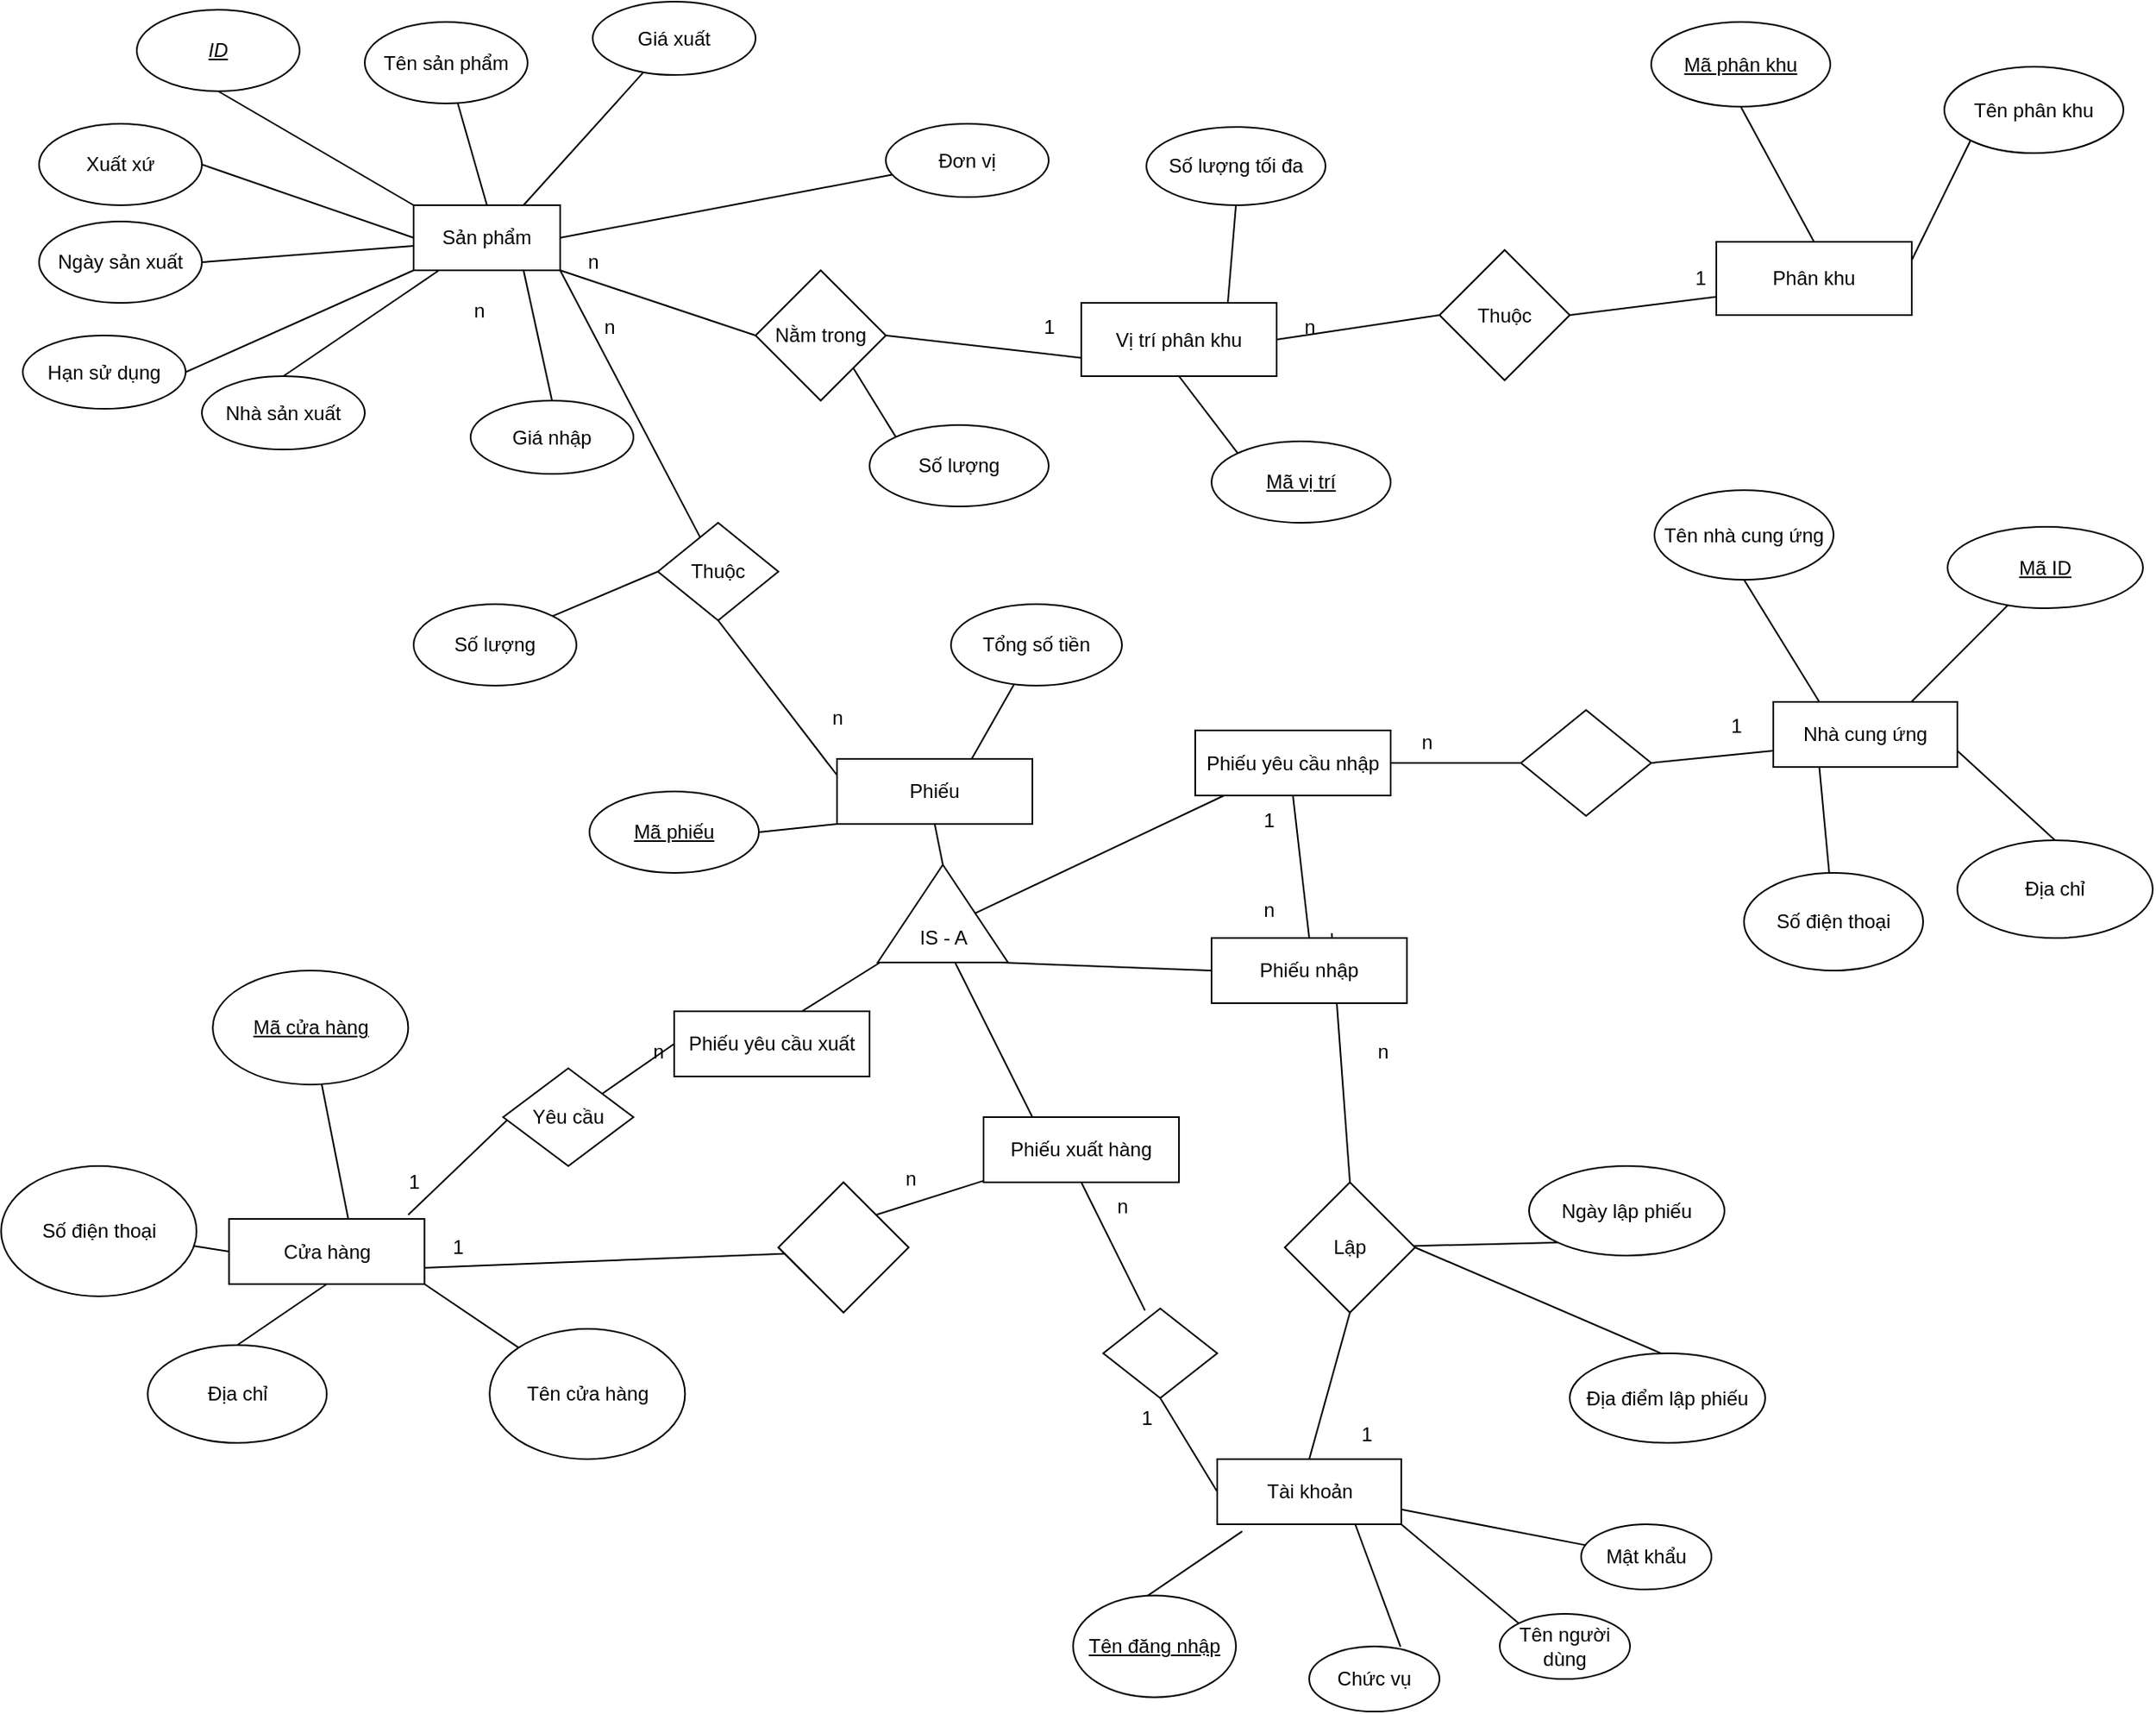 <mxfile version="20.6.0" type="device"><diagram id="iwSXesFWMZJYlzsVGKOd" name="Trang-1"><mxGraphModel dx="2480" dy="912" grid="1" gridSize="10" guides="1" tooltips="1" connect="1" arrows="1" fold="1" page="1" pageScale="1" pageWidth="827" pageHeight="1169" math="0" shadow="0"><root><mxCell id="0"/><mxCell id="1" parent="0"/><mxCell id="i5mNq45_ILi-J4bscvYL-20" style="edgeStyle=none;rounded=0;orthogonalLoop=1;jettySize=auto;html=1;exitX=0.5;exitY=0;exitDx=0;exitDy=0;endArrow=none;endFill=0;" parent="1" source="i5mNq45_ILi-J4bscvYL-1" target="i5mNq45_ILi-J4bscvYL-11" edge="1"><mxGeometry relative="1" as="geometry"/></mxCell><mxCell id="i5mNq45_ILi-J4bscvYL-31" style="edgeStyle=none;rounded=0;orthogonalLoop=1;jettySize=auto;html=1;exitX=0.75;exitY=0;exitDx=0;exitDy=0;endArrow=none;endFill=0;" parent="1" source="i5mNq45_ILi-J4bscvYL-1" target="i5mNq45_ILi-J4bscvYL-25" edge="1"><mxGeometry relative="1" as="geometry"/></mxCell><mxCell id="i5mNq45_ILi-J4bscvYL-33" style="edgeStyle=none;rounded=0;orthogonalLoop=1;jettySize=auto;html=1;exitX=1;exitY=0.5;exitDx=0;exitDy=0;endArrow=none;endFill=0;" parent="1" source="i5mNq45_ILi-J4bscvYL-1" target="i5mNq45_ILi-J4bscvYL-26" edge="1"><mxGeometry relative="1" as="geometry"><mxPoint x="453.793" y="200.517" as="targetPoint"/></mxGeometry></mxCell><mxCell id="i5mNq45_ILi-J4bscvYL-40" style="edgeStyle=none;rounded=0;orthogonalLoop=1;jettySize=auto;html=1;exitX=1;exitY=1;exitDx=0;exitDy=0;entryX=0;entryY=0.5;entryDx=0;entryDy=0;endArrow=none;endFill=0;" parent="1" source="i5mNq45_ILi-J4bscvYL-1" target="i5mNq45_ILi-J4bscvYL-39" edge="1"><mxGeometry relative="1" as="geometry"/></mxCell><mxCell id="i5mNq45_ILi-J4bscvYL-57" style="edgeStyle=none;rounded=0;orthogonalLoop=1;jettySize=auto;html=1;exitX=1;exitY=1;exitDx=0;exitDy=0;endArrow=none;endFill=0;" parent="1" source="i5mNq45_ILi-J4bscvYL-1" target="i5mNq45_ILi-J4bscvYL-55" edge="1"><mxGeometry relative="1" as="geometry"/></mxCell><mxCell id="i5mNq45_ILi-J4bscvYL-1" value="Sản phẩm" style="rounded=0;whiteSpace=wrap;html=1;" parent="1" vertex="1"><mxGeometry x="160" y="225" width="90" height="40" as="geometry"/></mxCell><mxCell id="i5mNq45_ILi-J4bscvYL-62" style="edgeStyle=none;rounded=0;orthogonalLoop=1;jettySize=auto;html=1;exitX=0.615;exitY=-0.074;exitDx=0;exitDy=0;entryX=0.5;entryY=0;entryDx=0;entryDy=0;endArrow=none;endFill=0;exitPerimeter=0;" parent="1" source="i5mNq45_ILi-J4bscvYL-88" target="i5mNq45_ILi-J4bscvYL-61" edge="1"><mxGeometry relative="1" as="geometry"/></mxCell><mxCell id="i5mNq45_ILi-J4bscvYL-87" style="edgeStyle=none;rounded=0;orthogonalLoop=1;jettySize=auto;html=1;exitX=0.5;exitY=1;exitDx=0;exitDy=0;endArrow=none;endFill=0;" parent="1" source="i5mNq45_ILi-J4bscvYL-2" target="i5mNq45_ILi-J4bscvYL-70" edge="1"><mxGeometry relative="1" as="geometry"/></mxCell><mxCell id="i5mNq45_ILi-J4bscvYL-2" value="Phiếu" style="rounded=0;whiteSpace=wrap;html=1;" parent="1" vertex="1"><mxGeometry x="420" y="565" width="120" height="40" as="geometry"/></mxCell><mxCell id="i5mNq45_ILi-J4bscvYL-36" style="edgeStyle=none;rounded=0;orthogonalLoop=1;jettySize=auto;html=1;exitX=1;exitY=0.5;exitDx=0;exitDy=0;entryX=0;entryY=0.5;entryDx=0;entryDy=0;endArrow=none;endFill=0;" parent="1" source="i5mNq45_ILi-J4bscvYL-3" target="i5mNq45_ILi-J4bscvYL-35" edge="1"><mxGeometry relative="1" as="geometry"/></mxCell><mxCell id="i5mNq45_ILi-J4bscvYL-44" style="edgeStyle=none;rounded=0;orthogonalLoop=1;jettySize=auto;html=1;exitX=0.75;exitY=0;exitDx=0;exitDy=0;entryX=0.5;entryY=1;entryDx=0;entryDy=0;endArrow=none;endFill=0;" parent="1" source="i5mNq45_ILi-J4bscvYL-3" target="i5mNq45_ILi-J4bscvYL-43" edge="1"><mxGeometry relative="1" as="geometry"/></mxCell><mxCell id="i5mNq45_ILi-J4bscvYL-50" style="edgeStyle=none;rounded=0;orthogonalLoop=1;jettySize=auto;html=1;exitX=0.5;exitY=1;exitDx=0;exitDy=0;entryX=0;entryY=0;entryDx=0;entryDy=0;endArrow=none;endFill=0;" parent="1" source="i5mNq45_ILi-J4bscvYL-3" target="i5mNq45_ILi-J4bscvYL-49" edge="1"><mxGeometry relative="1" as="geometry"/></mxCell><mxCell id="i5mNq45_ILi-J4bscvYL-3" value="Vị trí phân khu" style="rounded=0;whiteSpace=wrap;html=1;" parent="1" vertex="1"><mxGeometry x="570" y="285" width="120" height="45" as="geometry"/></mxCell><mxCell id="i5mNq45_ILi-J4bscvYL-83" style="edgeStyle=none;rounded=0;orthogonalLoop=1;jettySize=auto;html=1;exitX=0.613;exitY=0.047;exitDx=0;exitDy=0;endArrow=none;endFill=0;exitPerimeter=0;" parent="1" source="i5mNq45_ILi-J4bscvYL-4" target="i5mNq45_ILi-J4bscvYL-79" edge="1"><mxGeometry relative="1" as="geometry"><mxPoint x="129.28" y="783.57" as="targetPoint"/></mxGeometry></mxCell><mxCell id="i5mNq45_ILi-J4bscvYL-84" style="edgeStyle=none;rounded=0;orthogonalLoop=1;jettySize=auto;html=1;exitX=1;exitY=1;exitDx=0;exitDy=0;endArrow=none;endFill=0;" parent="1" source="i5mNq45_ILi-J4bscvYL-4" target="i5mNq45_ILi-J4bscvYL-80" edge="1"><mxGeometry relative="1" as="geometry"><mxPoint x="235.991" y="965.628" as="targetPoint"/></mxGeometry></mxCell><mxCell id="i5mNq45_ILi-J4bscvYL-85" style="edgeStyle=none;rounded=0;orthogonalLoop=1;jettySize=auto;html=1;entryX=0.5;entryY=0;entryDx=0;entryDy=0;endArrow=none;endFill=0;exitX=0.5;exitY=1;exitDx=0;exitDy=0;" parent="1" source="i5mNq45_ILi-J4bscvYL-4" target="i5mNq45_ILi-J4bscvYL-81" edge="1"><mxGeometry relative="1" as="geometry"><mxPoint x="64.68" y="825" as="sourcePoint"/></mxGeometry></mxCell><mxCell id="i5mNq45_ILi-J4bscvYL-86" style="edgeStyle=none;rounded=0;orthogonalLoop=1;jettySize=auto;html=1;exitX=0;exitY=0.5;exitDx=0;exitDy=0;endArrow=none;endFill=0;" parent="1" source="i5mNq45_ILi-J4bscvYL-4" target="i5mNq45_ILi-J4bscvYL-82" edge="1"><mxGeometry relative="1" as="geometry"/></mxCell><mxCell id="i5mNq45_ILi-J4bscvYL-102" style="edgeStyle=none;rounded=0;orthogonalLoop=1;jettySize=auto;html=1;entryX=0;entryY=0;entryDx=0;entryDy=0;endArrow=none;endFill=0;" parent="1" target="i5mNq45_ILi-J4bscvYL-99" edge="1"><mxGeometry relative="1" as="geometry"><mxPoint x="156.68" y="845" as="sourcePoint"/><mxPoint x="136.68" y="655" as="targetPoint"/></mxGeometry></mxCell><mxCell id="i5mNq45_ILi-J4bscvYL-105" style="edgeStyle=none;rounded=0;orthogonalLoop=1;jettySize=auto;html=1;exitX=1;exitY=0.75;exitDx=0;exitDy=0;endArrow=none;endFill=0;" parent="1" source="i5mNq45_ILi-J4bscvYL-4" edge="1"><mxGeometry relative="1" as="geometry"><mxPoint x="410" y="868" as="targetPoint"/></mxGeometry></mxCell><mxCell id="i5mNq45_ILi-J4bscvYL-4" value="Cửa hàng" style="rounded=0;whiteSpace=wrap;html=1;" parent="1" vertex="1"><mxGeometry x="46.68" y="847.5" width="120" height="40" as="geometry"/></mxCell><mxCell id="i5mNq45_ILi-J4bscvYL-52" style="edgeStyle=none;rounded=0;orthogonalLoop=1;jettySize=auto;html=1;exitX=0.5;exitY=0;exitDx=0;exitDy=0;entryX=0.5;entryY=1;entryDx=0;entryDy=0;endArrow=none;endFill=0;" parent="1" source="i5mNq45_ILi-J4bscvYL-5" target="i5mNq45_ILi-J4bscvYL-51" edge="1"><mxGeometry relative="1" as="geometry"/></mxCell><mxCell id="i5mNq45_ILi-J4bscvYL-54" style="edgeStyle=none;rounded=0;orthogonalLoop=1;jettySize=auto;html=1;exitX=1;exitY=0.25;exitDx=0;exitDy=0;entryX=0;entryY=1;entryDx=0;entryDy=0;endArrow=none;endFill=0;" parent="1" source="i5mNq45_ILi-J4bscvYL-5" target="i5mNq45_ILi-J4bscvYL-53" edge="1"><mxGeometry relative="1" as="geometry"/></mxCell><mxCell id="i5mNq45_ILi-J4bscvYL-5" value="Phân khu" style="rounded=0;whiteSpace=wrap;html=1;" parent="1" vertex="1"><mxGeometry x="960" y="247.5" width="120" height="45" as="geometry"/></mxCell><mxCell id="OMFTEvOMCz1kYWig_8Ma-6" style="edgeStyle=none;rounded=0;orthogonalLoop=1;jettySize=auto;html=1;exitX=1;exitY=1;exitDx=0;exitDy=0;entryX=0;entryY=0;entryDx=0;entryDy=0;endArrow=none;endFill=0;" parent="1" source="i5mNq45_ILi-J4bscvYL-6" target="OMFTEvOMCz1kYWig_8Ma-5" edge="1"><mxGeometry relative="1" as="geometry"/></mxCell><mxCell id="OMFTEvOMCz1kYWig_8Ma-8" style="edgeStyle=none;rounded=0;orthogonalLoop=1;jettySize=auto;html=1;exitX=0.75;exitY=1;exitDx=0;exitDy=0;endArrow=none;endFill=0;" parent="1" source="i5mNq45_ILi-J4bscvYL-6" edge="1"><mxGeometry relative="1" as="geometry"><mxPoint x="766.039" y="1110.154" as="targetPoint"/></mxGeometry></mxCell><mxCell id="i5mNq45_ILi-J4bscvYL-6" value="Tài khoản" style="rounded=0;whiteSpace=wrap;html=1;" parent="1" vertex="1"><mxGeometry x="653.5" y="995" width="113" height="40" as="geometry"/></mxCell><mxCell id="i5mNq45_ILi-J4bscvYL-10" style="rounded=0;orthogonalLoop=1;jettySize=auto;html=1;exitX=0.5;exitY=1;exitDx=0;exitDy=0;entryX=0;entryY=0;entryDx=0;entryDy=0;endArrow=none;endFill=0;" parent="1" source="i5mNq45_ILi-J4bscvYL-9" target="i5mNq45_ILi-J4bscvYL-1" edge="1"><mxGeometry relative="1" as="geometry"/></mxCell><mxCell id="i5mNq45_ILi-J4bscvYL-9" value="&lt;i&gt;&lt;u&gt;ID&lt;/u&gt;&lt;/i&gt;" style="ellipse;whiteSpace=wrap;html=1;" parent="1" vertex="1"><mxGeometry x="-10" y="105" width="100" height="50" as="geometry"/></mxCell><mxCell id="i5mNq45_ILi-J4bscvYL-11" value="Tên sản phẩm" style="ellipse;whiteSpace=wrap;html=1;" parent="1" vertex="1"><mxGeometry x="130" y="112.5" width="100" height="50" as="geometry"/></mxCell><mxCell id="i5mNq45_ILi-J4bscvYL-15" style="rounded=0;orthogonalLoop=1;jettySize=auto;html=1;exitX=1;exitY=0.5;exitDx=0;exitDy=0;entryX=0;entryY=0.5;entryDx=0;entryDy=0;endArrow=none;endFill=0;" parent="1" source="i5mNq45_ILi-J4bscvYL-12" target="i5mNq45_ILi-J4bscvYL-1" edge="1"><mxGeometry relative="1" as="geometry"/></mxCell><mxCell id="i5mNq45_ILi-J4bscvYL-12" value="Xuất xứ" style="ellipse;whiteSpace=wrap;html=1;" parent="1" vertex="1"><mxGeometry x="-70" y="175" width="100" height="50" as="geometry"/></mxCell><mxCell id="i5mNq45_ILi-J4bscvYL-16" style="rounded=0;orthogonalLoop=1;jettySize=auto;html=1;exitX=1;exitY=0.5;exitDx=0;exitDy=0;endArrow=none;endFill=0;" parent="1" source="i5mNq45_ILi-J4bscvYL-13" edge="1"><mxGeometry relative="1" as="geometry"><mxPoint x="160" y="250" as="targetPoint"/></mxGeometry></mxCell><mxCell id="i5mNq45_ILi-J4bscvYL-13" value="Ngày sản xuất" style="ellipse;whiteSpace=wrap;html=1;" parent="1" vertex="1"><mxGeometry x="-70" y="235" width="100" height="50" as="geometry"/></mxCell><mxCell id="i5mNq45_ILi-J4bscvYL-17" style="rounded=0;orthogonalLoop=1;jettySize=auto;html=1;exitX=1;exitY=0.5;exitDx=0;exitDy=0;endArrow=none;endFill=0;" parent="1" source="i5mNq45_ILi-J4bscvYL-14" edge="1"><mxGeometry relative="1" as="geometry"><mxPoint x="160" y="265" as="targetPoint"/></mxGeometry></mxCell><mxCell id="i5mNq45_ILi-J4bscvYL-14" value="Hạn sử dụng" style="ellipse;whiteSpace=wrap;html=1;" parent="1" vertex="1"><mxGeometry x="-80" y="305" width="100" height="45" as="geometry"/></mxCell><mxCell id="i5mNq45_ILi-J4bscvYL-22" style="edgeStyle=none;rounded=0;orthogonalLoop=1;jettySize=auto;html=1;exitX=0.5;exitY=0;exitDx=0;exitDy=0;endArrow=none;endFill=0;" parent="1" source="i5mNq45_ILi-J4bscvYL-21" target="i5mNq45_ILi-J4bscvYL-1" edge="1"><mxGeometry relative="1" as="geometry"/></mxCell><mxCell id="i5mNq45_ILi-J4bscvYL-21" value="Nhà sản xuất" style="ellipse;whiteSpace=wrap;html=1;" parent="1" vertex="1"><mxGeometry x="30" y="330" width="100" height="45" as="geometry"/></mxCell><mxCell id="i5mNq45_ILi-J4bscvYL-23" style="edgeStyle=none;rounded=0;orthogonalLoop=1;jettySize=auto;html=1;endArrow=none;endFill=0;entryX=0.75;entryY=1;entryDx=0;entryDy=0;exitX=0.5;exitY=0;exitDx=0;exitDy=0;" parent="1" source="i5mNq45_ILi-J4bscvYL-24" target="i5mNq45_ILi-J4bscvYL-1" edge="1"><mxGeometry relative="1" as="geometry"><mxPoint x="228" y="335" as="sourcePoint"/><mxPoint x="217.727" y="275" as="targetPoint"/></mxGeometry></mxCell><mxCell id="i5mNq45_ILi-J4bscvYL-24" value="Giá nhập" style="ellipse;whiteSpace=wrap;html=1;" parent="1" vertex="1"><mxGeometry x="195" y="345" width="100" height="45" as="geometry"/></mxCell><mxCell id="i5mNq45_ILi-J4bscvYL-25" value="Giá xuất" style="ellipse;whiteSpace=wrap;html=1;" parent="1" vertex="1"><mxGeometry x="270" y="100" width="100" height="45" as="geometry"/></mxCell><mxCell id="i5mNq45_ILi-J4bscvYL-26" value="Đơn vị" style="ellipse;whiteSpace=wrap;html=1;" parent="1" vertex="1"><mxGeometry x="450" y="175" width="100" height="45" as="geometry"/></mxCell><mxCell id="i5mNq45_ILi-J4bscvYL-37" style="edgeStyle=none;rounded=0;orthogonalLoop=1;jettySize=auto;html=1;exitX=1;exitY=0.5;exitDx=0;exitDy=0;entryX=0;entryY=0.75;entryDx=0;entryDy=0;endArrow=none;endFill=0;" parent="1" source="i5mNq45_ILi-J4bscvYL-35" target="i5mNq45_ILi-J4bscvYL-5" edge="1"><mxGeometry relative="1" as="geometry"/></mxCell><mxCell id="i5mNq45_ILi-J4bscvYL-35" value="Thuộc" style="rhombus;whiteSpace=wrap;html=1;" parent="1" vertex="1"><mxGeometry x="790" y="252.5" width="80" height="80" as="geometry"/></mxCell><mxCell id="i5mNq45_ILi-J4bscvYL-75" style="edgeStyle=none;rounded=0;orthogonalLoop=1;jettySize=auto;html=1;exitX=0.25;exitY=0;exitDx=0;exitDy=0;entryX=0.5;entryY=1;entryDx=0;entryDy=0;endArrow=none;endFill=0;" parent="1" source="i5mNq45_ILi-J4bscvYL-38" target="i5mNq45_ILi-J4bscvYL-71" edge="1"><mxGeometry relative="1" as="geometry"/></mxCell><mxCell id="i5mNq45_ILi-J4bscvYL-76" style="edgeStyle=none;rounded=0;orthogonalLoop=1;jettySize=auto;html=1;exitX=0.75;exitY=0;exitDx=0;exitDy=0;endArrow=none;endFill=0;" parent="1" source="i5mNq45_ILi-J4bscvYL-38" target="i5mNq45_ILi-J4bscvYL-72" edge="1"><mxGeometry relative="1" as="geometry"><mxPoint x="1103.4" y="469.95" as="targetPoint"/></mxGeometry></mxCell><mxCell id="i5mNq45_ILi-J4bscvYL-77" style="edgeStyle=none;rounded=0;orthogonalLoop=1;jettySize=auto;html=1;exitX=0.25;exitY=1;exitDx=0;exitDy=0;endArrow=none;endFill=0;" parent="1" source="i5mNq45_ILi-J4bscvYL-38" target="i5mNq45_ILi-J4bscvYL-73" edge="1"><mxGeometry relative="1" as="geometry"/></mxCell><mxCell id="i5mNq45_ILi-J4bscvYL-78" style="edgeStyle=none;rounded=0;orthogonalLoop=1;jettySize=auto;html=1;exitX=1;exitY=0.75;exitDx=0;exitDy=0;entryX=0.5;entryY=0;entryDx=0;entryDy=0;endArrow=none;endFill=0;" parent="1" source="i5mNq45_ILi-J4bscvYL-38" target="i5mNq45_ILi-J4bscvYL-74" edge="1"><mxGeometry relative="1" as="geometry"/></mxCell><mxCell id="i5mNq45_ILi-J4bscvYL-38" value="Nhà cung ứng" style="rounded=0;whiteSpace=wrap;html=1;" parent="1" vertex="1"><mxGeometry x="995" y="530" width="113" height="40" as="geometry"/></mxCell><mxCell id="i5mNq45_ILi-J4bscvYL-41" style="edgeStyle=none;rounded=0;orthogonalLoop=1;jettySize=auto;html=1;exitX=1;exitY=0.5;exitDx=0;exitDy=0;entryX=0;entryY=0.75;entryDx=0;entryDy=0;endArrow=none;endFill=0;" parent="1" source="i5mNq45_ILi-J4bscvYL-39" target="i5mNq45_ILi-J4bscvYL-3" edge="1"><mxGeometry relative="1" as="geometry"/></mxCell><mxCell id="i5mNq45_ILi-J4bscvYL-46" style="edgeStyle=none;rounded=0;orthogonalLoop=1;jettySize=auto;html=1;exitX=1;exitY=1;exitDx=0;exitDy=0;entryX=0;entryY=0;entryDx=0;entryDy=0;endArrow=none;endFill=0;" parent="1" source="i5mNq45_ILi-J4bscvYL-39" target="i5mNq45_ILi-J4bscvYL-45" edge="1"><mxGeometry relative="1" as="geometry"/></mxCell><mxCell id="i5mNq45_ILi-J4bscvYL-39" value="Nằm trong" style="rhombus;whiteSpace=wrap;html=1;" parent="1" vertex="1"><mxGeometry x="370" y="265" width="80" height="80" as="geometry"/></mxCell><mxCell id="i5mNq45_ILi-J4bscvYL-42" style="edgeStyle=none;rounded=0;orthogonalLoop=1;jettySize=auto;html=1;exitX=0.5;exitY=1;exitDx=0;exitDy=0;endArrow=none;endFill=0;" parent="1" source="i5mNq45_ILi-J4bscvYL-26" target="i5mNq45_ILi-J4bscvYL-26" edge="1"><mxGeometry relative="1" as="geometry"/></mxCell><mxCell id="i5mNq45_ILi-J4bscvYL-43" value="Số lượng tối đa" style="ellipse;whiteSpace=wrap;html=1;" parent="1" vertex="1"><mxGeometry x="610" y="177" width="110" height="48" as="geometry"/></mxCell><mxCell id="i5mNq45_ILi-J4bscvYL-45" value="Số lượng" style="ellipse;whiteSpace=wrap;html=1;" parent="1" vertex="1"><mxGeometry x="440" y="360" width="110" height="50" as="geometry"/></mxCell><mxCell id="i5mNq45_ILi-J4bscvYL-49" value="&lt;u&gt;Mã vị trí&lt;/u&gt;" style="ellipse;whiteSpace=wrap;html=1;" parent="1" vertex="1"><mxGeometry x="650" y="370" width="110" height="50" as="geometry"/></mxCell><mxCell id="i5mNq45_ILi-J4bscvYL-51" value="&lt;u&gt;Mã phân khu&lt;/u&gt;" style="ellipse;whiteSpace=wrap;html=1;" parent="1" vertex="1"><mxGeometry x="920" y="112.5" width="110" height="52" as="geometry"/></mxCell><mxCell id="i5mNq45_ILi-J4bscvYL-53" value="Tên phân khu" style="ellipse;whiteSpace=wrap;html=1;" parent="1" vertex="1"><mxGeometry x="1100" y="140" width="110" height="53" as="geometry"/></mxCell><mxCell id="i5mNq45_ILi-J4bscvYL-58" style="edgeStyle=none;rounded=0;orthogonalLoop=1;jettySize=auto;html=1;exitX=0.5;exitY=1;exitDx=0;exitDy=0;entryX=0;entryY=0.25;entryDx=0;entryDy=0;endArrow=none;endFill=0;" parent="1" source="i5mNq45_ILi-J4bscvYL-55" target="i5mNq45_ILi-J4bscvYL-2" edge="1"><mxGeometry relative="1" as="geometry"/></mxCell><mxCell id="i5mNq45_ILi-J4bscvYL-60" style="edgeStyle=none;rounded=0;orthogonalLoop=1;jettySize=auto;html=1;exitX=0;exitY=0.5;exitDx=0;exitDy=0;entryX=1;entryY=0;entryDx=0;entryDy=0;endArrow=none;endFill=0;" parent="1" source="i5mNq45_ILi-J4bscvYL-55" target="i5mNq45_ILi-J4bscvYL-59" edge="1"><mxGeometry relative="1" as="geometry"/></mxCell><mxCell id="i5mNq45_ILi-J4bscvYL-55" value="Thuộc" style="rhombus;whiteSpace=wrap;html=1;" parent="1" vertex="1"><mxGeometry x="310" y="420" width="74" height="60" as="geometry"/></mxCell><mxCell id="i5mNq45_ILi-J4bscvYL-56" style="edgeStyle=none;rounded=0;orthogonalLoop=1;jettySize=auto;html=1;exitX=0.5;exitY=1;exitDx=0;exitDy=0;endArrow=none;endFill=0;" parent="1" source="i5mNq45_ILi-J4bscvYL-24" target="i5mNq45_ILi-J4bscvYL-24" edge="1"><mxGeometry relative="1" as="geometry"/></mxCell><mxCell id="i5mNq45_ILi-J4bscvYL-59" value="Số lượng" style="ellipse;whiteSpace=wrap;html=1;" parent="1" vertex="1"><mxGeometry x="160" y="470" width="100" height="50" as="geometry"/></mxCell><mxCell id="i5mNq45_ILi-J4bscvYL-63" style="edgeStyle=none;rounded=0;orthogonalLoop=1;jettySize=auto;html=1;exitX=0.5;exitY=1;exitDx=0;exitDy=0;entryX=0.5;entryY=0;entryDx=0;entryDy=0;endArrow=none;endFill=0;" parent="1" source="i5mNq45_ILi-J4bscvYL-61" target="i5mNq45_ILi-J4bscvYL-6" edge="1"><mxGeometry relative="1" as="geometry"/></mxCell><mxCell id="i5mNq45_ILi-J4bscvYL-66" style="edgeStyle=none;rounded=0;orthogonalLoop=1;jettySize=auto;html=1;exitX=1;exitY=0.5;exitDx=0;exitDy=0;entryX=1;entryY=0.5;entryDx=0;entryDy=0;endArrow=none;endFill=0;" parent="1" source="i5mNq45_ILi-J4bscvYL-61" target="i5mNq45_ILi-J4bscvYL-65" edge="1"><mxGeometry relative="1" as="geometry"/></mxCell><mxCell id="i5mNq45_ILi-J4bscvYL-67" style="edgeStyle=none;rounded=0;orthogonalLoop=1;jettySize=auto;html=1;entryX=0;entryY=1;entryDx=0;entryDy=0;endArrow=none;endFill=0;" parent="1" source="i5mNq45_ILi-J4bscvYL-61" target="i5mNq45_ILi-J4bscvYL-64" edge="1"><mxGeometry relative="1" as="geometry"><mxPoint x="780" y="860" as="sourcePoint"/></mxGeometry></mxCell><mxCell id="i5mNq45_ILi-J4bscvYL-61" value="Lập" style="rhombus;whiteSpace=wrap;html=1;" parent="1" vertex="1"><mxGeometry x="695" y="825" width="80" height="80" as="geometry"/></mxCell><mxCell id="i5mNq45_ILi-J4bscvYL-64" value="Ngày lập phiếu" style="ellipse;whiteSpace=wrap;html=1;" parent="1" vertex="1"><mxGeometry x="845" y="815" width="120" height="55" as="geometry"/></mxCell><mxCell id="i5mNq45_ILi-J4bscvYL-65" value="Địa điểm lập phiếu" style="ellipse;whiteSpace=wrap;html=1;" parent="1" vertex="1"><mxGeometry x="870" y="930" width="120" height="55" as="geometry"/></mxCell><mxCell id="i5mNq45_ILi-J4bscvYL-69" style="edgeStyle=none;rounded=0;orthogonalLoop=1;jettySize=auto;html=1;exitX=1;exitY=0.5;exitDx=0;exitDy=0;entryX=0;entryY=1;entryDx=0;entryDy=0;endArrow=none;endFill=0;" parent="1" source="i5mNq45_ILi-J4bscvYL-68" target="i5mNq45_ILi-J4bscvYL-2" edge="1"><mxGeometry relative="1" as="geometry"/></mxCell><mxCell id="i5mNq45_ILi-J4bscvYL-68" value="&lt;u&gt;Mã phiếu&lt;/u&gt;" style="ellipse;whiteSpace=wrap;html=1;" parent="1" vertex="1"><mxGeometry x="268" y="585" width="104" height="50" as="geometry"/></mxCell><mxCell id="i5mNq45_ILi-J4bscvYL-70" value="Tổng số tiền" style="ellipse;whiteSpace=wrap;html=1;" parent="1" vertex="1"><mxGeometry x="490" y="470" width="105" height="50" as="geometry"/></mxCell><mxCell id="i5mNq45_ILi-J4bscvYL-71" value="Tên nhà cung ứng" style="ellipse;whiteSpace=wrap;html=1;" parent="1" vertex="1"><mxGeometry x="922" y="400" width="110" height="55" as="geometry"/></mxCell><mxCell id="i5mNq45_ILi-J4bscvYL-72" value="&lt;u&gt;Mã ID&lt;/u&gt;" style="ellipse;whiteSpace=wrap;html=1;" parent="1" vertex="1"><mxGeometry x="1102" y="422.5" width="120" height="50" as="geometry"/></mxCell><mxCell id="i5mNq45_ILi-J4bscvYL-73" value="Số điện thoại" style="ellipse;whiteSpace=wrap;html=1;" parent="1" vertex="1"><mxGeometry x="977" y="635" width="110" height="60" as="geometry"/></mxCell><mxCell id="i5mNq45_ILi-J4bscvYL-74" value="Địa chỉ" style="ellipse;whiteSpace=wrap;html=1;" parent="1" vertex="1"><mxGeometry x="1108" y="615" width="120" height="60" as="geometry"/></mxCell><mxCell id="i5mNq45_ILi-J4bscvYL-79" value="&lt;u&gt;Mã cửa hàng&lt;/u&gt;" style="ellipse;whiteSpace=wrap;html=1;" parent="1" vertex="1"><mxGeometry x="36.68" y="695" width="120" height="70" as="geometry"/></mxCell><mxCell id="i5mNq45_ILi-J4bscvYL-80" value="Tên cửa hàng" style="ellipse;whiteSpace=wrap;html=1;" parent="1" vertex="1"><mxGeometry x="206.68" y="915" width="120" height="80" as="geometry"/></mxCell><mxCell id="i5mNq45_ILi-J4bscvYL-81" value="Địa chỉ" style="ellipse;whiteSpace=wrap;html=1;" parent="1" vertex="1"><mxGeometry x="-3.32" y="925" width="110" height="60" as="geometry"/></mxCell><mxCell id="i5mNq45_ILi-J4bscvYL-82" value="Số điện thoại" style="ellipse;whiteSpace=wrap;html=1;" parent="1" vertex="1"><mxGeometry x="-93.32" y="815" width="120" height="80" as="geometry"/></mxCell><mxCell id="i5mNq45_ILi-J4bscvYL-93" style="edgeStyle=none;rounded=0;orthogonalLoop=1;jettySize=auto;html=1;exitX=0;exitY=0.5;exitDx=0;exitDy=0;entryX=0;entryY=0.935;entryDx=0;entryDy=0;entryPerimeter=0;endArrow=none;endFill=0;" parent="1" source="i5mNq45_ILi-J4bscvYL-88" target="i5mNq45_ILi-J4bscvYL-91" edge="1"><mxGeometry relative="1" as="geometry"/></mxCell><mxCell id="i5mNq45_ILi-J4bscvYL-112" style="edgeStyle=none;rounded=0;orthogonalLoop=1;jettySize=auto;html=1;exitX=1;exitY=0.5;exitDx=0;exitDy=0;entryX=0;entryY=0.5;entryDx=0;entryDy=0;endArrow=none;endFill=0;" parent="1" source="sSRuEbic9Pa_Mt-QUCuK-2" target="i5mNq45_ILi-J4bscvYL-111" edge="1"><mxGeometry relative="1" as="geometry"/></mxCell><mxCell id="sSRuEbic9Pa_Mt-QUCuK-3" style="edgeStyle=none;rounded=0;orthogonalLoop=1;jettySize=auto;html=1;exitX=0.5;exitY=0;exitDx=0;exitDy=0;entryX=0.5;entryY=1;entryDx=0;entryDy=0;startArrow=none;startFill=0;endArrow=none;endFill=0;" parent="1" source="i5mNq45_ILi-J4bscvYL-88" target="sSRuEbic9Pa_Mt-QUCuK-2" edge="1"><mxGeometry relative="1" as="geometry"/></mxCell><mxCell id="i5mNq45_ILi-J4bscvYL-88" value="Phiếu nhập" style="rounded=0;whiteSpace=wrap;html=1;" parent="1" vertex="1"><mxGeometry x="650" y="675" width="120" height="40" as="geometry"/></mxCell><mxCell id="i5mNq45_ILi-J4bscvYL-94" style="edgeStyle=none;rounded=0;orthogonalLoop=1;jettySize=auto;html=1;endArrow=none;endFill=0;entryX=-0.095;entryY=0.817;entryDx=0;entryDy=0;entryPerimeter=0;exitX=0.635;exitY=0.035;exitDx=0;exitDy=0;exitPerimeter=0;" parent="1" source="i5mNq45_ILi-J4bscvYL-89" target="i5mNq45_ILi-J4bscvYL-92" edge="1"><mxGeometry relative="1" as="geometry"><mxPoint x="480" y="710" as="targetPoint"/><mxPoint x="410" y="720" as="sourcePoint"/></mxGeometry></mxCell><mxCell id="OMFTEvOMCz1kYWig_8Ma-10" style="edgeStyle=none;rounded=0;orthogonalLoop=1;jettySize=auto;html=1;exitX=0;exitY=0.5;exitDx=0;exitDy=0;endArrow=none;endFill=0;" parent="1" source="i5mNq45_ILi-J4bscvYL-89" target="i5mNq45_ILi-J4bscvYL-99" edge="1"><mxGeometry relative="1" as="geometry"/></mxCell><mxCell id="i5mNq45_ILi-J4bscvYL-89" value="Phiếu yêu cầu xuất" style="rounded=0;whiteSpace=wrap;html=1;" parent="1" vertex="1"><mxGeometry x="320" y="720" width="120" height="40" as="geometry"/></mxCell><mxCell id="i5mNq45_ILi-J4bscvYL-95" style="edgeStyle=none;rounded=0;orthogonalLoop=1;jettySize=auto;html=1;exitX=0.25;exitY=0;exitDx=0;exitDy=0;endArrow=none;endFill=0;" parent="1" source="i5mNq45_ILi-J4bscvYL-90" target="i5mNq45_ILi-J4bscvYL-92" edge="1"><mxGeometry relative="1" as="geometry"><mxPoint x="480" y="710" as="targetPoint"/></mxGeometry></mxCell><mxCell id="OMFTEvOMCz1kYWig_8Ma-14" style="edgeStyle=none;rounded=0;orthogonalLoop=1;jettySize=auto;html=1;exitX=0.5;exitY=1;exitDx=0;exitDy=0;entryX=0.366;entryY=0.022;entryDx=0;entryDy=0;entryPerimeter=0;endArrow=none;endFill=0;" parent="1" source="i5mNq45_ILi-J4bscvYL-90" target="OMFTEvOMCz1kYWig_8Ma-13" edge="1"><mxGeometry relative="1" as="geometry"/></mxCell><mxCell id="i5mNq45_ILi-J4bscvYL-90" value="Phiếu xuất hàng" style="rounded=0;whiteSpace=wrap;html=1;" parent="1" vertex="1"><mxGeometry x="510" y="785" width="120" height="40" as="geometry"/></mxCell><mxCell id="i5mNq45_ILi-J4bscvYL-98" style="edgeStyle=none;rounded=0;orthogonalLoop=1;jettySize=auto;html=1;exitX=1;exitY=0.5;exitDx=0;exitDy=0;entryX=0.5;entryY=1;entryDx=0;entryDy=0;endArrow=none;endFill=0;" parent="1" source="i5mNq45_ILi-J4bscvYL-91" target="i5mNq45_ILi-J4bscvYL-2" edge="1"><mxGeometry relative="1" as="geometry"/></mxCell><mxCell id="i5mNq45_ILi-J4bscvYL-91" value="&lt;h2&gt;&lt;br&gt;&lt;/h2&gt;" style="triangle;whiteSpace=wrap;html=1;rotation=-90;gradientColor=none;" parent="1" vertex="1"><mxGeometry x="455" y="620" width="60" height="80" as="geometry"/></mxCell><mxCell id="i5mNq45_ILi-J4bscvYL-92" value="IS - A" style="text;html=1;align=center;verticalAlign=middle;resizable=0;points=[];autosize=1;strokeColor=none;fillColor=none;" parent="1" vertex="1"><mxGeometry x="460" y="660" width="50" height="30" as="geometry"/></mxCell><mxCell id="i5mNq45_ILi-J4bscvYL-99" value="Yêu cầu" style="rhombus;whiteSpace=wrap;html=1;gradientColor=none;" parent="1" vertex="1"><mxGeometry x="215" y="755" width="80" height="60" as="geometry"/></mxCell><mxCell id="i5mNq45_ILi-J4bscvYL-106" style="edgeStyle=none;rounded=0;orthogonalLoop=1;jettySize=auto;html=1;exitX=1;exitY=0;exitDx=0;exitDy=0;endArrow=none;endFill=0;" parent="1" source="i5mNq45_ILi-J4bscvYL-104" target="i5mNq45_ILi-J4bscvYL-90" edge="1"><mxGeometry relative="1" as="geometry"/></mxCell><mxCell id="i5mNq45_ILi-J4bscvYL-104" value="" style="rhombus;whiteSpace=wrap;html=1;gradientColor=none;" parent="1" vertex="1"><mxGeometry x="384" y="825" width="80" height="80" as="geometry"/></mxCell><mxCell id="i5mNq45_ILi-J4bscvYL-113" style="edgeStyle=none;rounded=0;orthogonalLoop=1;jettySize=auto;html=1;entryX=0;entryY=0.75;entryDx=0;entryDy=0;endArrow=none;endFill=0;exitX=1;exitY=0.5;exitDx=0;exitDy=0;" parent="1" source="i5mNq45_ILi-J4bscvYL-111" target="i5mNq45_ILi-J4bscvYL-38" edge="1"><mxGeometry relative="1" as="geometry"><mxPoint x="902" y="597.5" as="sourcePoint"/></mxGeometry></mxCell><mxCell id="i5mNq45_ILi-J4bscvYL-111" value="" style="rhombus;whiteSpace=wrap;html=1;gradientColor=none;" parent="1" vertex="1"><mxGeometry x="840" y="535" width="80" height="65" as="geometry"/></mxCell><mxCell id="M9vHqGr2wEyRWloP0x55-3" value="1" style="text;html=1;align=center;verticalAlign=middle;resizable=0;points=[];autosize=1;strokeColor=none;fillColor=none;" parent="1" vertex="1"><mxGeometry x="171.68" y="850" width="30" height="30" as="geometry"/></mxCell><mxCell id="M9vHqGr2wEyRWloP0x55-4" value="n" style="text;html=1;align=center;verticalAlign=middle;resizable=0;points=[];autosize=1;strokeColor=none;fillColor=none;" parent="1" vertex="1"><mxGeometry x="450" y="807.5" width="30" height="30" as="geometry"/></mxCell><mxCell id="M9vHqGr2wEyRWloP0x55-5" value="1" style="text;html=1;align=center;verticalAlign=middle;resizable=0;points=[];autosize=1;strokeColor=none;fillColor=none;" parent="1" vertex="1"><mxGeometry x="144.68" y="810" width="30" height="30" as="geometry"/></mxCell><mxCell id="M9vHqGr2wEyRWloP0x55-6" value="n" style="text;html=1;align=center;verticalAlign=middle;resizable=0;points=[];autosize=1;strokeColor=none;fillColor=none;" parent="1" vertex="1"><mxGeometry x="295" y="730" width="30" height="30" as="geometry"/></mxCell><mxCell id="M9vHqGr2wEyRWloP0x55-7" value="1" style="text;html=1;align=center;verticalAlign=middle;resizable=0;points=[];autosize=1;strokeColor=none;fillColor=none;" parent="1" vertex="1"><mxGeometry x="730" y="965" width="30" height="30" as="geometry"/></mxCell><mxCell id="M9vHqGr2wEyRWloP0x55-8" value="n" style="text;html=1;align=center;verticalAlign=middle;resizable=0;points=[];autosize=1;strokeColor=none;fillColor=none;" parent="1" vertex="1"><mxGeometry x="766.5" y="540" width="30" height="30" as="geometry"/></mxCell><mxCell id="M9vHqGr2wEyRWloP0x55-9" value="1" style="text;html=1;align=center;verticalAlign=middle;resizable=0;points=[];autosize=1;strokeColor=none;fillColor=none;" parent="1" vertex="1"><mxGeometry x="957" y="530" width="30" height="30" as="geometry"/></mxCell><mxCell id="M9vHqGr2wEyRWloP0x55-10" value="n" style="text;html=1;align=center;verticalAlign=middle;resizable=0;points=[];autosize=1;strokeColor=none;fillColor=none;" parent="1" vertex="1"><mxGeometry x="740" y="730" width="30" height="30" as="geometry"/></mxCell><mxCell id="M9vHqGr2wEyRWloP0x55-11" value="n" style="text;html=1;align=center;verticalAlign=middle;resizable=0;points=[];autosize=1;strokeColor=none;fillColor=none;" parent="1" vertex="1"><mxGeometry x="405" y="525" width="30" height="30" as="geometry"/></mxCell><mxCell id="M9vHqGr2wEyRWloP0x55-12" value="n" style="text;html=1;align=center;verticalAlign=middle;resizable=0;points=[];autosize=1;strokeColor=none;fillColor=none;" parent="1" vertex="1"><mxGeometry x="265" y="285" width="30" height="30" as="geometry"/></mxCell><mxCell id="M9vHqGr2wEyRWloP0x55-13" value="n" style="text;html=1;align=center;verticalAlign=middle;resizable=0;points=[];autosize=1;strokeColor=none;fillColor=none;" parent="1" vertex="1"><mxGeometry x="255" y="245" width="30" height="30" as="geometry"/></mxCell><mxCell id="M9vHqGr2wEyRWloP0x55-14" value="1" style="text;html=1;align=center;verticalAlign=middle;resizable=0;points=[];autosize=1;strokeColor=none;fillColor=none;" parent="1" vertex="1"><mxGeometry x="535" y="285" width="30" height="30" as="geometry"/></mxCell><mxCell id="M9vHqGr2wEyRWloP0x55-15" value="n" style="text;html=1;align=center;verticalAlign=middle;resizable=0;points=[];autosize=1;strokeColor=none;fillColor=none;" parent="1" vertex="1"><mxGeometry x="695" y="285" width="30" height="30" as="geometry"/></mxCell><mxCell id="M9vHqGr2wEyRWloP0x55-16" value="1" style="text;html=1;align=center;verticalAlign=middle;resizable=0;points=[];autosize=1;strokeColor=none;fillColor=none;" parent="1" vertex="1"><mxGeometry x="935" y="255" width="30" height="30" as="geometry"/></mxCell><mxCell id="OMFTEvOMCz1kYWig_8Ma-2" style="rounded=0;orthogonalLoop=1;jettySize=auto;html=1;exitX=0;exitY=0.5;exitDx=0;exitDy=0;entryX=0.136;entryY=1.108;entryDx=0;entryDy=0;endArrow=none;endFill=0;entryPerimeter=0;" parent="1" source="OMFTEvOMCz1kYWig_8Ma-1" target="i5mNq45_ILi-J4bscvYL-6" edge="1"><mxGeometry relative="1" as="geometry"/></mxCell><mxCell id="OMFTEvOMCz1kYWig_8Ma-1" value="&lt;u&gt;Tên đăng nhập&lt;/u&gt;" style="ellipse;whiteSpace=wrap;html=1;" parent="1" vertex="1"><mxGeometry x="565" y="1078.75" width="100" height="62.5" as="geometry"/></mxCell><mxCell id="OMFTEvOMCz1kYWig_8Ma-4" value="" style="edgeStyle=none;rounded=0;orthogonalLoop=1;jettySize=auto;html=1;endArrow=none;endFill=0;" parent="1" source="OMFTEvOMCz1kYWig_8Ma-3" target="i5mNq45_ILi-J4bscvYL-6" edge="1"><mxGeometry relative="1" as="geometry"/></mxCell><mxCell id="OMFTEvOMCz1kYWig_8Ma-3" value="Mật khẩu" style="ellipse;whiteSpace=wrap;html=1;" parent="1" vertex="1"><mxGeometry x="877" y="1035" width="80" height="40" as="geometry"/></mxCell><mxCell id="OMFTEvOMCz1kYWig_8Ma-5" value="Tên người dùng" style="ellipse;whiteSpace=wrap;html=1;" parent="1" vertex="1"><mxGeometry x="827" y="1090" width="80" height="40" as="geometry"/></mxCell><mxCell id="OMFTEvOMCz1kYWig_8Ma-7" value="Chức vụ" style="ellipse;whiteSpace=wrap;html=1;" parent="1" vertex="1"><mxGeometry x="710" y="1110" width="80" height="40" as="geometry"/></mxCell><mxCell id="OMFTEvOMCz1kYWig_8Ma-11" style="edgeStyle=none;rounded=0;orthogonalLoop=1;jettySize=auto;html=1;exitX=0;exitY=1;exitDx=0;exitDy=0;entryX=0;entryY=0.5;entryDx=0;entryDy=0;endArrow=none;endFill=0;" parent="1" source="i5mNq45_ILi-J4bscvYL-104" target="i5mNq45_ILi-J4bscvYL-104" edge="1"><mxGeometry relative="1" as="geometry"/></mxCell><mxCell id="OMFTEvOMCz1kYWig_8Ma-15" style="edgeStyle=none;rounded=0;orthogonalLoop=1;jettySize=auto;html=1;exitX=0.5;exitY=1;exitDx=0;exitDy=0;entryX=0;entryY=0.5;entryDx=0;entryDy=0;endArrow=none;endFill=0;" parent="1" source="OMFTEvOMCz1kYWig_8Ma-13" target="i5mNq45_ILi-J4bscvYL-6" edge="1"><mxGeometry relative="1" as="geometry"/></mxCell><mxCell id="OMFTEvOMCz1kYWig_8Ma-13" value="" style="rhombus;whiteSpace=wrap;html=1;" parent="1" vertex="1"><mxGeometry x="583.5" y="902.5" width="70" height="55" as="geometry"/></mxCell><mxCell id="OMFTEvOMCz1kYWig_8Ma-16" value="1" style="text;html=1;align=center;verticalAlign=middle;resizable=0;points=[];autosize=1;strokeColor=none;fillColor=none;" parent="1" vertex="1"><mxGeometry x="595" y="955" width="30" height="30" as="geometry"/></mxCell><mxCell id="OMFTEvOMCz1kYWig_8Ma-17" value="n" style="text;html=1;align=center;verticalAlign=middle;resizable=0;points=[];autosize=1;strokeColor=none;fillColor=none;" parent="1" vertex="1"><mxGeometry x="580" y="825" width="30" height="30" as="geometry"/></mxCell><mxCell id="3nDwYYSznrRnHbzAOsSU-9" value="n" style="text;html=1;align=center;verticalAlign=middle;resizable=0;points=[];autosize=1;strokeColor=none;fillColor=none;" parent="1" vertex="1"><mxGeometry x="185" y="275" width="30" height="30" as="geometry"/></mxCell><mxCell id="sSRuEbic9Pa_Mt-QUCuK-1" style="edgeStyle=none;rounded=0;orthogonalLoop=1;jettySize=auto;html=1;endArrow=none;endFill=0;entryX=0.901;entryY=-0.011;entryDx=0;entryDy=0;entryPerimeter=0;" parent="1" source="sSRuEbic9Pa_Mt-QUCuK-2" target="i5mNq45_ILi-J4bscvYL-92" edge="1"><mxGeometry relative="1" as="geometry"><mxPoint x="640" y="610" as="sourcePoint"/><mxPoint x="500" y="670" as="targetPoint"/></mxGeometry></mxCell><mxCell id="sSRuEbic9Pa_Mt-QUCuK-2" value="Phiếu yêu cầu nhập" style="rounded=0;whiteSpace=wrap;html=1;" parent="1" vertex="1"><mxGeometry x="640" y="547.5" width="120" height="40" as="geometry"/></mxCell><mxCell id="sSRuEbic9Pa_Mt-QUCuK-4" value="1" style="text;html=1;align=center;verticalAlign=middle;resizable=0;points=[];autosize=1;strokeColor=none;fillColor=none;" parent="1" vertex="1"><mxGeometry x="670" y="587.5" width="30" height="30" as="geometry"/></mxCell><mxCell id="sSRuEbic9Pa_Mt-QUCuK-7" value="n" style="text;html=1;align=center;verticalAlign=middle;resizable=0;points=[];autosize=1;strokeColor=none;fillColor=none;" parent="1" vertex="1"><mxGeometry x="670" y="643" width="30" height="30" as="geometry"/></mxCell></root></mxGraphModel></diagram></mxfile>